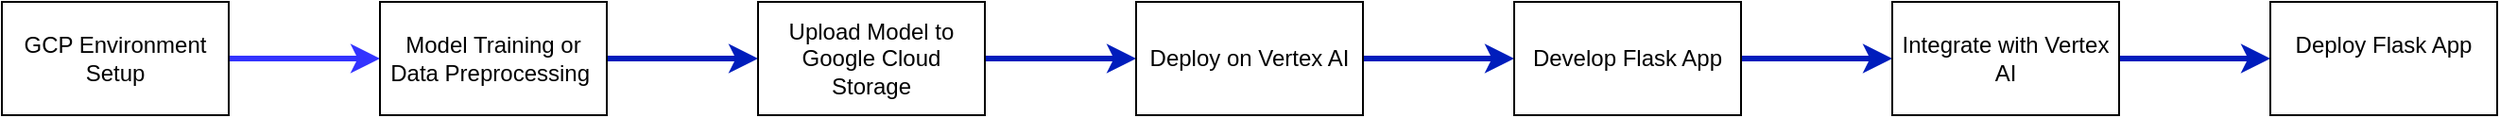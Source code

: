 <mxfile version="24.7.4">
  <diagram name="Page-1" id="x77bRWYG9cM-XC8I-5WV">
    <mxGraphModel dx="3200" dy="1114" grid="1" gridSize="10" guides="1" tooltips="1" connect="1" arrows="1" fold="1" page="1" pageScale="1" pageWidth="1100" pageHeight="850" math="0" shadow="0">
      <root>
        <mxCell id="0" />
        <mxCell id="1" parent="0" />
        <mxCell id="AiQ-zCmYKtczXyiegsB7-2" value="" style="edgeStyle=orthogonalEdgeStyle;rounded=0;orthogonalLoop=1;jettySize=auto;html=1;fillColor=#3333FF;strokeColor=#3333FF;strokeWidth=3;" edge="1" parent="1" source="dt18gZ5KOxs7YPFGG8bh-1" target="dt18gZ5KOxs7YPFGG8bh-2">
          <mxGeometry relative="1" as="geometry" />
        </mxCell>
        <mxCell id="dt18gZ5KOxs7YPFGG8bh-1" value="GCP Environment Setup" style="rounded=0;whiteSpace=wrap;html=1;" parent="1" vertex="1">
          <mxGeometry x="-10" y="160" width="120" height="60" as="geometry" />
        </mxCell>
        <mxCell id="AiQ-zCmYKtczXyiegsB7-3" value="" style="edgeStyle=orthogonalEdgeStyle;rounded=0;orthogonalLoop=1;jettySize=auto;html=1;strokeWidth=3;fillColor=#0050ef;strokeColor=#001DBC;" edge="1" parent="1" source="dt18gZ5KOxs7YPFGG8bh-2" target="dt18gZ5KOxs7YPFGG8bh-3">
          <mxGeometry relative="1" as="geometry" />
        </mxCell>
        <mxCell id="dt18gZ5KOxs7YPFGG8bh-2" value="Model Training or Data Preprocessing&amp;nbsp;" style="rounded=0;whiteSpace=wrap;html=1;" parent="1" vertex="1">
          <mxGeometry x="190" y="160" width="120" height="60" as="geometry" />
        </mxCell>
        <mxCell id="AiQ-zCmYKtczXyiegsB7-4" value="" style="edgeStyle=orthogonalEdgeStyle;rounded=0;orthogonalLoop=1;jettySize=auto;html=1;fillColor=#0050ef;strokeColor=#001DBC;strokeWidth=3;" edge="1" parent="1" source="dt18gZ5KOxs7YPFGG8bh-3" target="dt18gZ5KOxs7YPFGG8bh-4">
          <mxGeometry relative="1" as="geometry" />
        </mxCell>
        <mxCell id="dt18gZ5KOxs7YPFGG8bh-3" value="Upload Model to Google Cloud Storage" style="rounded=0;whiteSpace=wrap;html=1;" parent="1" vertex="1">
          <mxGeometry x="390" y="160" width="120" height="60" as="geometry" />
        </mxCell>
        <mxCell id="AiQ-zCmYKtczXyiegsB7-5" value="" style="edgeStyle=orthogonalEdgeStyle;rounded=0;orthogonalLoop=1;jettySize=auto;html=1;fillColor=#0050ef;strokeColor=#001DBC;strokeWidth=3;" edge="1" parent="1" source="dt18gZ5KOxs7YPFGG8bh-4" target="dt18gZ5KOxs7YPFGG8bh-5">
          <mxGeometry relative="1" as="geometry" />
        </mxCell>
        <mxCell id="dt18gZ5KOxs7YPFGG8bh-4" value="Deploy on Vertex AI" style="rounded=0;whiteSpace=wrap;html=1;" parent="1" vertex="1">
          <mxGeometry x="590" y="160" width="120" height="60" as="geometry" />
        </mxCell>
        <mxCell id="AiQ-zCmYKtczXyiegsB7-6" value="" style="edgeStyle=orthogonalEdgeStyle;rounded=0;orthogonalLoop=1;jettySize=auto;html=1;fillColor=#0050ef;strokeColor=#001DBC;strokeWidth=3;" edge="1" parent="1" source="dt18gZ5KOxs7YPFGG8bh-5" target="dt18gZ5KOxs7YPFGG8bh-6">
          <mxGeometry relative="1" as="geometry" />
        </mxCell>
        <mxCell id="dt18gZ5KOxs7YPFGG8bh-5" value="Develop Flask App" style="rounded=0;whiteSpace=wrap;html=1;" parent="1" vertex="1">
          <mxGeometry x="790" y="160" width="120" height="60" as="geometry" />
        </mxCell>
        <mxCell id="AiQ-zCmYKtczXyiegsB7-7" value="" style="edgeStyle=orthogonalEdgeStyle;rounded=0;orthogonalLoop=1;jettySize=auto;html=1;fillColor=#0050ef;strokeColor=#001DBC;strokeWidth=3;" edge="1" parent="1" source="dt18gZ5KOxs7YPFGG8bh-6" target="ocRvTXGRfLxrXZjeZLk8-1">
          <mxGeometry relative="1" as="geometry" />
        </mxCell>
        <mxCell id="dt18gZ5KOxs7YPFGG8bh-6" value="Integrate with Vertex AI" style="rounded=0;whiteSpace=wrap;html=1;" parent="1" vertex="1">
          <mxGeometry x="990" y="160" width="120" height="60" as="geometry" />
        </mxCell>
        <mxCell id="ocRvTXGRfLxrXZjeZLk8-1" value="&#xa;Deploy Flask App&#xa;&#xa;" style="rounded=0;whiteSpace=wrap;html=1;" parent="1" vertex="1">
          <mxGeometry x="1190" y="160" width="120" height="60" as="geometry" />
        </mxCell>
      </root>
    </mxGraphModel>
  </diagram>
</mxfile>
